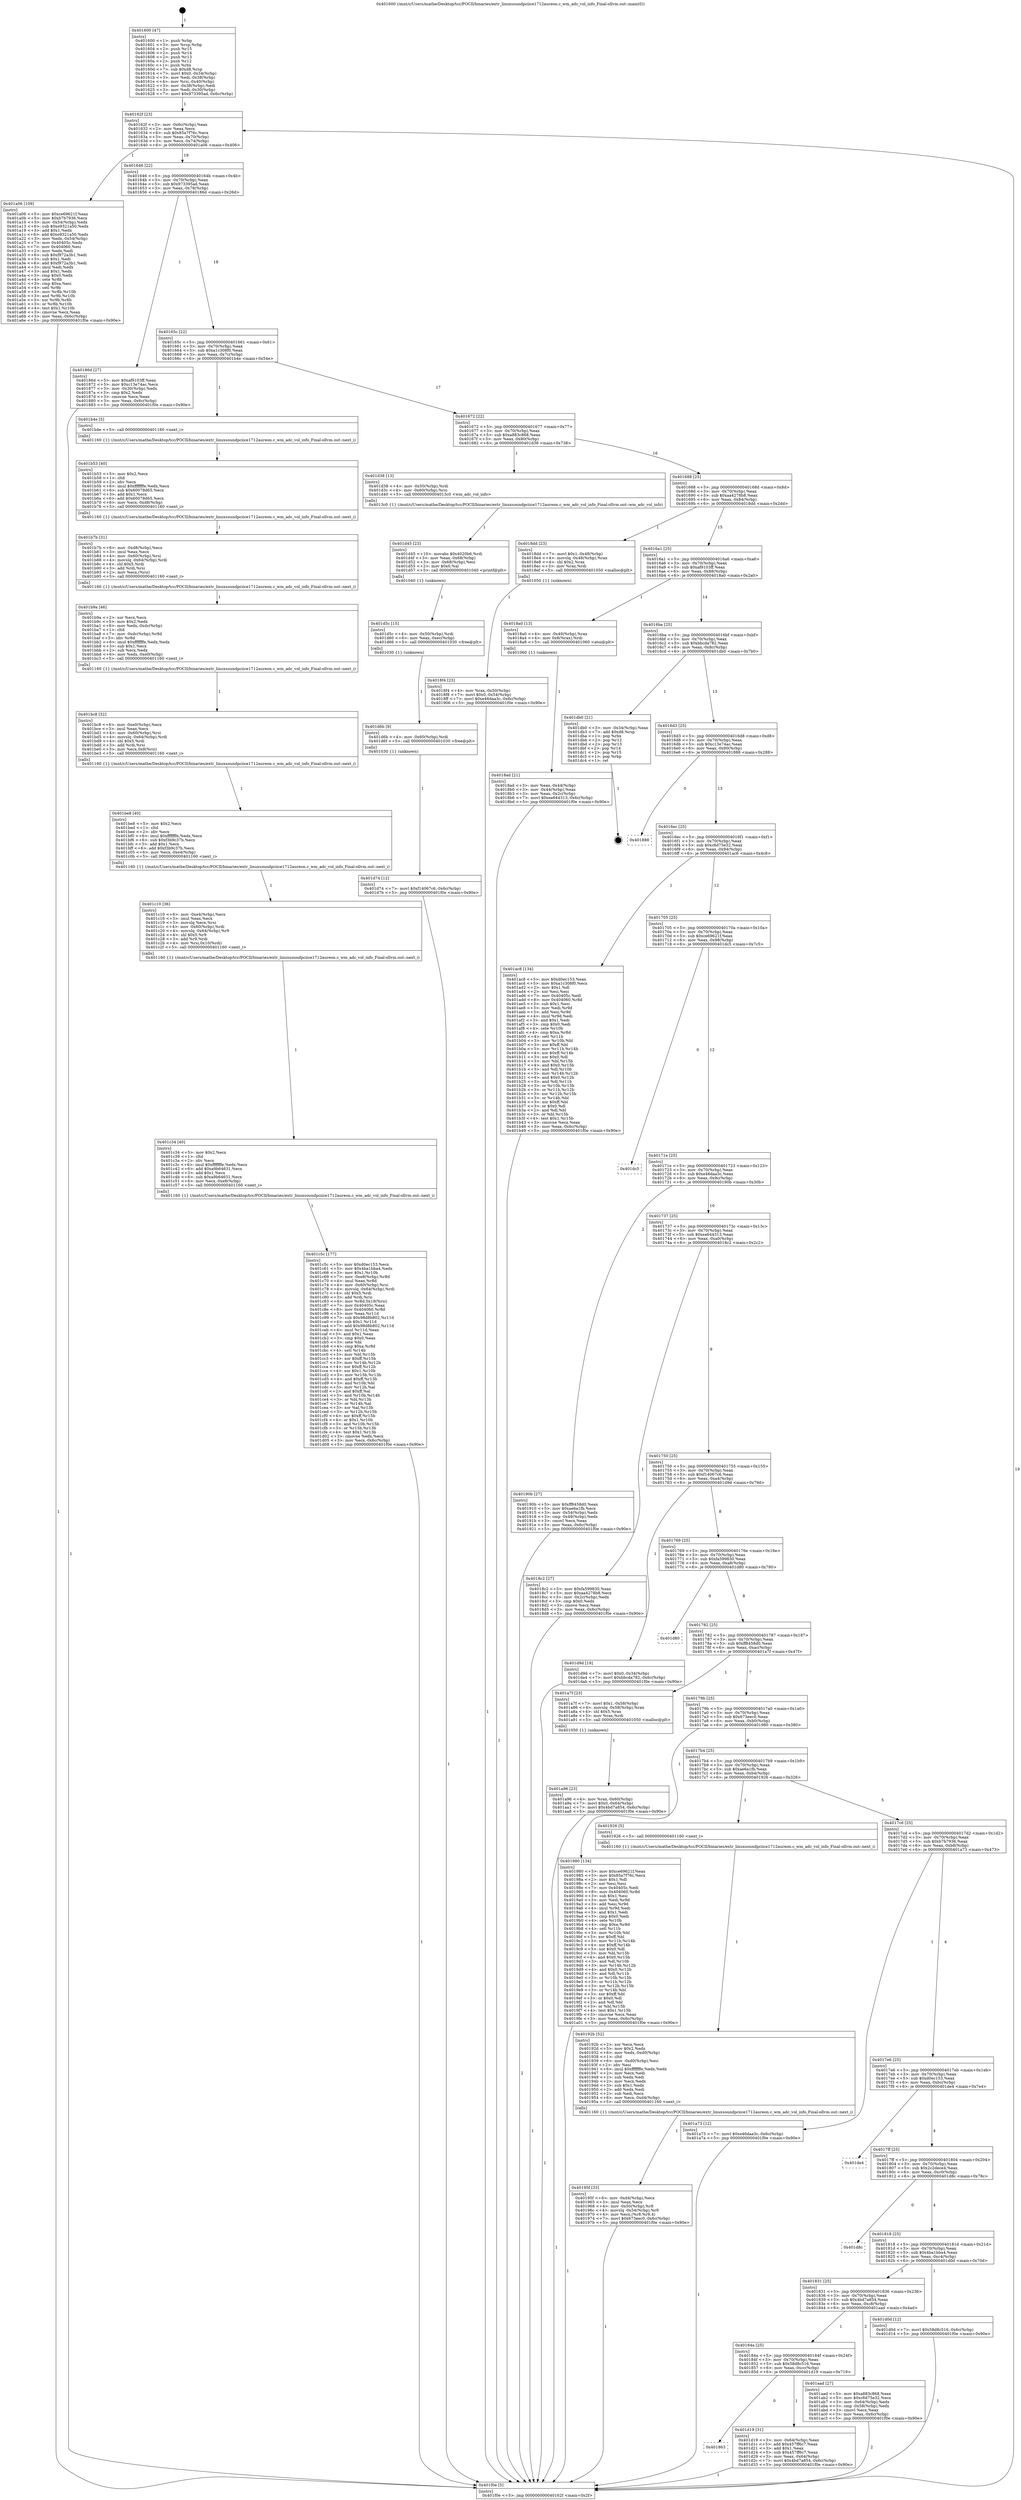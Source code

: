 digraph "0x401600" {
  label = "0x401600 (/mnt/c/Users/mathe/Desktop/tcc/POCII/binaries/extr_linuxsoundpciice1712aureon.c_wm_adc_vol_info_Final-ollvm.out::main(0))"
  labelloc = "t"
  node[shape=record]

  Entry [label="",width=0.3,height=0.3,shape=circle,fillcolor=black,style=filled]
  "0x40162f" [label="{
     0x40162f [23]\l
     | [instrs]\l
     &nbsp;&nbsp;0x40162f \<+3\>: mov -0x6c(%rbp),%eax\l
     &nbsp;&nbsp;0x401632 \<+2\>: mov %eax,%ecx\l
     &nbsp;&nbsp;0x401634 \<+6\>: sub $0x85a7f76c,%ecx\l
     &nbsp;&nbsp;0x40163a \<+3\>: mov %eax,-0x70(%rbp)\l
     &nbsp;&nbsp;0x40163d \<+3\>: mov %ecx,-0x74(%rbp)\l
     &nbsp;&nbsp;0x401640 \<+6\>: je 0000000000401a06 \<main+0x406\>\l
  }"]
  "0x401a06" [label="{
     0x401a06 [109]\l
     | [instrs]\l
     &nbsp;&nbsp;0x401a06 \<+5\>: mov $0xce69621f,%eax\l
     &nbsp;&nbsp;0x401a0b \<+5\>: mov $0xb7b7936,%ecx\l
     &nbsp;&nbsp;0x401a10 \<+3\>: mov -0x54(%rbp),%edx\l
     &nbsp;&nbsp;0x401a13 \<+6\>: sub $0xe9321a50,%edx\l
     &nbsp;&nbsp;0x401a19 \<+3\>: add $0x1,%edx\l
     &nbsp;&nbsp;0x401a1c \<+6\>: add $0xe9321a50,%edx\l
     &nbsp;&nbsp;0x401a22 \<+3\>: mov %edx,-0x54(%rbp)\l
     &nbsp;&nbsp;0x401a25 \<+7\>: mov 0x40405c,%edx\l
     &nbsp;&nbsp;0x401a2c \<+7\>: mov 0x404060,%esi\l
     &nbsp;&nbsp;0x401a33 \<+2\>: mov %edx,%edi\l
     &nbsp;&nbsp;0x401a35 \<+6\>: sub $0xf972a3b1,%edi\l
     &nbsp;&nbsp;0x401a3b \<+3\>: sub $0x1,%edi\l
     &nbsp;&nbsp;0x401a3e \<+6\>: add $0xf972a3b1,%edi\l
     &nbsp;&nbsp;0x401a44 \<+3\>: imul %edi,%edx\l
     &nbsp;&nbsp;0x401a47 \<+3\>: and $0x1,%edx\l
     &nbsp;&nbsp;0x401a4a \<+3\>: cmp $0x0,%edx\l
     &nbsp;&nbsp;0x401a4d \<+4\>: sete %r8b\l
     &nbsp;&nbsp;0x401a51 \<+3\>: cmp $0xa,%esi\l
     &nbsp;&nbsp;0x401a54 \<+4\>: setl %r9b\l
     &nbsp;&nbsp;0x401a58 \<+3\>: mov %r8b,%r10b\l
     &nbsp;&nbsp;0x401a5b \<+3\>: and %r9b,%r10b\l
     &nbsp;&nbsp;0x401a5e \<+3\>: xor %r9b,%r8b\l
     &nbsp;&nbsp;0x401a61 \<+3\>: or %r8b,%r10b\l
     &nbsp;&nbsp;0x401a64 \<+4\>: test $0x1,%r10b\l
     &nbsp;&nbsp;0x401a68 \<+3\>: cmovne %ecx,%eax\l
     &nbsp;&nbsp;0x401a6b \<+3\>: mov %eax,-0x6c(%rbp)\l
     &nbsp;&nbsp;0x401a6e \<+5\>: jmp 0000000000401f0e \<main+0x90e\>\l
  }"]
  "0x401646" [label="{
     0x401646 [22]\l
     | [instrs]\l
     &nbsp;&nbsp;0x401646 \<+5\>: jmp 000000000040164b \<main+0x4b\>\l
     &nbsp;&nbsp;0x40164b \<+3\>: mov -0x70(%rbp),%eax\l
     &nbsp;&nbsp;0x40164e \<+5\>: sub $0x973395ad,%eax\l
     &nbsp;&nbsp;0x401653 \<+3\>: mov %eax,-0x78(%rbp)\l
     &nbsp;&nbsp;0x401656 \<+6\>: je 000000000040186d \<main+0x26d\>\l
  }"]
  Exit [label="",width=0.3,height=0.3,shape=circle,fillcolor=black,style=filled,peripheries=2]
  "0x40186d" [label="{
     0x40186d [27]\l
     | [instrs]\l
     &nbsp;&nbsp;0x40186d \<+5\>: mov $0xaf9103ff,%eax\l
     &nbsp;&nbsp;0x401872 \<+5\>: mov $0xc13e74ac,%ecx\l
     &nbsp;&nbsp;0x401877 \<+3\>: mov -0x30(%rbp),%edx\l
     &nbsp;&nbsp;0x40187a \<+3\>: cmp $0x2,%edx\l
     &nbsp;&nbsp;0x40187d \<+3\>: cmovne %ecx,%eax\l
     &nbsp;&nbsp;0x401880 \<+3\>: mov %eax,-0x6c(%rbp)\l
     &nbsp;&nbsp;0x401883 \<+5\>: jmp 0000000000401f0e \<main+0x90e\>\l
  }"]
  "0x40165c" [label="{
     0x40165c [22]\l
     | [instrs]\l
     &nbsp;&nbsp;0x40165c \<+5\>: jmp 0000000000401661 \<main+0x61\>\l
     &nbsp;&nbsp;0x401661 \<+3\>: mov -0x70(%rbp),%eax\l
     &nbsp;&nbsp;0x401664 \<+5\>: sub $0xa1c308f0,%eax\l
     &nbsp;&nbsp;0x401669 \<+3\>: mov %eax,-0x7c(%rbp)\l
     &nbsp;&nbsp;0x40166c \<+6\>: je 0000000000401b4e \<main+0x54e\>\l
  }"]
  "0x401f0e" [label="{
     0x401f0e [5]\l
     | [instrs]\l
     &nbsp;&nbsp;0x401f0e \<+5\>: jmp 000000000040162f \<main+0x2f\>\l
  }"]
  "0x401600" [label="{
     0x401600 [47]\l
     | [instrs]\l
     &nbsp;&nbsp;0x401600 \<+1\>: push %rbp\l
     &nbsp;&nbsp;0x401601 \<+3\>: mov %rsp,%rbp\l
     &nbsp;&nbsp;0x401604 \<+2\>: push %r15\l
     &nbsp;&nbsp;0x401606 \<+2\>: push %r14\l
     &nbsp;&nbsp;0x401608 \<+2\>: push %r13\l
     &nbsp;&nbsp;0x40160a \<+2\>: push %r12\l
     &nbsp;&nbsp;0x40160c \<+1\>: push %rbx\l
     &nbsp;&nbsp;0x40160d \<+7\>: sub $0xd8,%rsp\l
     &nbsp;&nbsp;0x401614 \<+7\>: movl $0x0,-0x34(%rbp)\l
     &nbsp;&nbsp;0x40161b \<+3\>: mov %edi,-0x38(%rbp)\l
     &nbsp;&nbsp;0x40161e \<+4\>: mov %rsi,-0x40(%rbp)\l
     &nbsp;&nbsp;0x401622 \<+3\>: mov -0x38(%rbp),%edi\l
     &nbsp;&nbsp;0x401625 \<+3\>: mov %edi,-0x30(%rbp)\l
     &nbsp;&nbsp;0x401628 \<+7\>: movl $0x973395ad,-0x6c(%rbp)\l
  }"]
  "0x401d74" [label="{
     0x401d74 [12]\l
     | [instrs]\l
     &nbsp;&nbsp;0x401d74 \<+7\>: movl $0xf14067c6,-0x6c(%rbp)\l
     &nbsp;&nbsp;0x401d7b \<+5\>: jmp 0000000000401f0e \<main+0x90e\>\l
  }"]
  "0x401b4e" [label="{
     0x401b4e [5]\l
     | [instrs]\l
     &nbsp;&nbsp;0x401b4e \<+5\>: call 0000000000401160 \<next_i\>\l
     | [calls]\l
     &nbsp;&nbsp;0x401160 \{1\} (/mnt/c/Users/mathe/Desktop/tcc/POCII/binaries/extr_linuxsoundpciice1712aureon.c_wm_adc_vol_info_Final-ollvm.out::next_i)\l
  }"]
  "0x401672" [label="{
     0x401672 [22]\l
     | [instrs]\l
     &nbsp;&nbsp;0x401672 \<+5\>: jmp 0000000000401677 \<main+0x77\>\l
     &nbsp;&nbsp;0x401677 \<+3\>: mov -0x70(%rbp),%eax\l
     &nbsp;&nbsp;0x40167a \<+5\>: sub $0xa883c868,%eax\l
     &nbsp;&nbsp;0x40167f \<+3\>: mov %eax,-0x80(%rbp)\l
     &nbsp;&nbsp;0x401682 \<+6\>: je 0000000000401d38 \<main+0x738\>\l
  }"]
  "0x401d6b" [label="{
     0x401d6b [9]\l
     | [instrs]\l
     &nbsp;&nbsp;0x401d6b \<+4\>: mov -0x60(%rbp),%rdi\l
     &nbsp;&nbsp;0x401d6f \<+5\>: call 0000000000401030 \<free@plt\>\l
     | [calls]\l
     &nbsp;&nbsp;0x401030 \{1\} (unknown)\l
  }"]
  "0x401d38" [label="{
     0x401d38 [13]\l
     | [instrs]\l
     &nbsp;&nbsp;0x401d38 \<+4\>: mov -0x50(%rbp),%rdi\l
     &nbsp;&nbsp;0x401d3c \<+4\>: mov -0x60(%rbp),%rsi\l
     &nbsp;&nbsp;0x401d40 \<+5\>: call 00000000004013c0 \<wm_adc_vol_info\>\l
     | [calls]\l
     &nbsp;&nbsp;0x4013c0 \{1\} (/mnt/c/Users/mathe/Desktop/tcc/POCII/binaries/extr_linuxsoundpciice1712aureon.c_wm_adc_vol_info_Final-ollvm.out::wm_adc_vol_info)\l
  }"]
  "0x401688" [label="{
     0x401688 [25]\l
     | [instrs]\l
     &nbsp;&nbsp;0x401688 \<+5\>: jmp 000000000040168d \<main+0x8d\>\l
     &nbsp;&nbsp;0x40168d \<+3\>: mov -0x70(%rbp),%eax\l
     &nbsp;&nbsp;0x401690 \<+5\>: sub $0xaa4278b8,%eax\l
     &nbsp;&nbsp;0x401695 \<+6\>: mov %eax,-0x84(%rbp)\l
     &nbsp;&nbsp;0x40169b \<+6\>: je 00000000004018dd \<main+0x2dd\>\l
  }"]
  "0x401d5c" [label="{
     0x401d5c [15]\l
     | [instrs]\l
     &nbsp;&nbsp;0x401d5c \<+4\>: mov -0x50(%rbp),%rdi\l
     &nbsp;&nbsp;0x401d60 \<+6\>: mov %eax,-0xec(%rbp)\l
     &nbsp;&nbsp;0x401d66 \<+5\>: call 0000000000401030 \<free@plt\>\l
     | [calls]\l
     &nbsp;&nbsp;0x401030 \{1\} (unknown)\l
  }"]
  "0x4018dd" [label="{
     0x4018dd [23]\l
     | [instrs]\l
     &nbsp;&nbsp;0x4018dd \<+7\>: movl $0x1,-0x48(%rbp)\l
     &nbsp;&nbsp;0x4018e4 \<+4\>: movslq -0x48(%rbp),%rax\l
     &nbsp;&nbsp;0x4018e8 \<+4\>: shl $0x2,%rax\l
     &nbsp;&nbsp;0x4018ec \<+3\>: mov %rax,%rdi\l
     &nbsp;&nbsp;0x4018ef \<+5\>: call 0000000000401050 \<malloc@plt\>\l
     | [calls]\l
     &nbsp;&nbsp;0x401050 \{1\} (unknown)\l
  }"]
  "0x4016a1" [label="{
     0x4016a1 [25]\l
     | [instrs]\l
     &nbsp;&nbsp;0x4016a1 \<+5\>: jmp 00000000004016a6 \<main+0xa6\>\l
     &nbsp;&nbsp;0x4016a6 \<+3\>: mov -0x70(%rbp),%eax\l
     &nbsp;&nbsp;0x4016a9 \<+5\>: sub $0xaf9103ff,%eax\l
     &nbsp;&nbsp;0x4016ae \<+6\>: mov %eax,-0x88(%rbp)\l
     &nbsp;&nbsp;0x4016b4 \<+6\>: je 00000000004018a0 \<main+0x2a0\>\l
  }"]
  "0x401d45" [label="{
     0x401d45 [23]\l
     | [instrs]\l
     &nbsp;&nbsp;0x401d45 \<+10\>: movabs $0x4020b6,%rdi\l
     &nbsp;&nbsp;0x401d4f \<+3\>: mov %eax,-0x68(%rbp)\l
     &nbsp;&nbsp;0x401d52 \<+3\>: mov -0x68(%rbp),%esi\l
     &nbsp;&nbsp;0x401d55 \<+2\>: mov $0x0,%al\l
     &nbsp;&nbsp;0x401d57 \<+5\>: call 0000000000401040 \<printf@plt\>\l
     | [calls]\l
     &nbsp;&nbsp;0x401040 \{1\} (unknown)\l
  }"]
  "0x4018a0" [label="{
     0x4018a0 [13]\l
     | [instrs]\l
     &nbsp;&nbsp;0x4018a0 \<+4\>: mov -0x40(%rbp),%rax\l
     &nbsp;&nbsp;0x4018a4 \<+4\>: mov 0x8(%rax),%rdi\l
     &nbsp;&nbsp;0x4018a8 \<+5\>: call 0000000000401060 \<atoi@plt\>\l
     | [calls]\l
     &nbsp;&nbsp;0x401060 \{1\} (unknown)\l
  }"]
  "0x4016ba" [label="{
     0x4016ba [25]\l
     | [instrs]\l
     &nbsp;&nbsp;0x4016ba \<+5\>: jmp 00000000004016bf \<main+0xbf\>\l
     &nbsp;&nbsp;0x4016bf \<+3\>: mov -0x70(%rbp),%eax\l
     &nbsp;&nbsp;0x4016c2 \<+5\>: sub $0xbbcda782,%eax\l
     &nbsp;&nbsp;0x4016c7 \<+6\>: mov %eax,-0x8c(%rbp)\l
     &nbsp;&nbsp;0x4016cd \<+6\>: je 0000000000401db0 \<main+0x7b0\>\l
  }"]
  "0x4018ad" [label="{
     0x4018ad [21]\l
     | [instrs]\l
     &nbsp;&nbsp;0x4018ad \<+3\>: mov %eax,-0x44(%rbp)\l
     &nbsp;&nbsp;0x4018b0 \<+3\>: mov -0x44(%rbp),%eax\l
     &nbsp;&nbsp;0x4018b3 \<+3\>: mov %eax,-0x2c(%rbp)\l
     &nbsp;&nbsp;0x4018b6 \<+7\>: movl $0xea644313,-0x6c(%rbp)\l
     &nbsp;&nbsp;0x4018bd \<+5\>: jmp 0000000000401f0e \<main+0x90e\>\l
  }"]
  "0x401863" [label="{
     0x401863\l
  }", style=dashed]
  "0x401db0" [label="{
     0x401db0 [21]\l
     | [instrs]\l
     &nbsp;&nbsp;0x401db0 \<+3\>: mov -0x34(%rbp),%eax\l
     &nbsp;&nbsp;0x401db3 \<+7\>: add $0xd8,%rsp\l
     &nbsp;&nbsp;0x401dba \<+1\>: pop %rbx\l
     &nbsp;&nbsp;0x401dbb \<+2\>: pop %r12\l
     &nbsp;&nbsp;0x401dbd \<+2\>: pop %r13\l
     &nbsp;&nbsp;0x401dbf \<+2\>: pop %r14\l
     &nbsp;&nbsp;0x401dc1 \<+2\>: pop %r15\l
     &nbsp;&nbsp;0x401dc3 \<+1\>: pop %rbp\l
     &nbsp;&nbsp;0x401dc4 \<+1\>: ret\l
  }"]
  "0x4016d3" [label="{
     0x4016d3 [25]\l
     | [instrs]\l
     &nbsp;&nbsp;0x4016d3 \<+5\>: jmp 00000000004016d8 \<main+0xd8\>\l
     &nbsp;&nbsp;0x4016d8 \<+3\>: mov -0x70(%rbp),%eax\l
     &nbsp;&nbsp;0x4016db \<+5\>: sub $0xc13e74ac,%eax\l
     &nbsp;&nbsp;0x4016e0 \<+6\>: mov %eax,-0x90(%rbp)\l
     &nbsp;&nbsp;0x4016e6 \<+6\>: je 0000000000401888 \<main+0x288\>\l
  }"]
  "0x401d19" [label="{
     0x401d19 [31]\l
     | [instrs]\l
     &nbsp;&nbsp;0x401d19 \<+3\>: mov -0x64(%rbp),%eax\l
     &nbsp;&nbsp;0x401d1c \<+5\>: add $0x457ff6c7,%eax\l
     &nbsp;&nbsp;0x401d21 \<+3\>: add $0x1,%eax\l
     &nbsp;&nbsp;0x401d24 \<+5\>: sub $0x457ff6c7,%eax\l
     &nbsp;&nbsp;0x401d29 \<+3\>: mov %eax,-0x64(%rbp)\l
     &nbsp;&nbsp;0x401d2c \<+7\>: movl $0x4bd7a854,-0x6c(%rbp)\l
     &nbsp;&nbsp;0x401d33 \<+5\>: jmp 0000000000401f0e \<main+0x90e\>\l
  }"]
  "0x401888" [label="{
     0x401888\l
  }", style=dashed]
  "0x4016ec" [label="{
     0x4016ec [25]\l
     | [instrs]\l
     &nbsp;&nbsp;0x4016ec \<+5\>: jmp 00000000004016f1 \<main+0xf1\>\l
     &nbsp;&nbsp;0x4016f1 \<+3\>: mov -0x70(%rbp),%eax\l
     &nbsp;&nbsp;0x4016f4 \<+5\>: sub $0xc6d75e32,%eax\l
     &nbsp;&nbsp;0x4016f9 \<+6\>: mov %eax,-0x94(%rbp)\l
     &nbsp;&nbsp;0x4016ff \<+6\>: je 0000000000401ac8 \<main+0x4c8\>\l
  }"]
  "0x401c5c" [label="{
     0x401c5c [177]\l
     | [instrs]\l
     &nbsp;&nbsp;0x401c5c \<+5\>: mov $0xd0ec153,%ecx\l
     &nbsp;&nbsp;0x401c61 \<+5\>: mov $0x4ba1bba4,%edx\l
     &nbsp;&nbsp;0x401c66 \<+3\>: mov $0x1,%r10b\l
     &nbsp;&nbsp;0x401c69 \<+7\>: mov -0xe8(%rbp),%r8d\l
     &nbsp;&nbsp;0x401c70 \<+4\>: imul %eax,%r8d\l
     &nbsp;&nbsp;0x401c74 \<+4\>: mov -0x60(%rbp),%rsi\l
     &nbsp;&nbsp;0x401c78 \<+4\>: movslq -0x64(%rbp),%rdi\l
     &nbsp;&nbsp;0x401c7c \<+4\>: shl $0x5,%rdi\l
     &nbsp;&nbsp;0x401c80 \<+3\>: add %rdi,%rsi\l
     &nbsp;&nbsp;0x401c83 \<+4\>: mov %r8d,0x18(%rsi)\l
     &nbsp;&nbsp;0x401c87 \<+7\>: mov 0x40405c,%eax\l
     &nbsp;&nbsp;0x401c8e \<+8\>: mov 0x404060,%r8d\l
     &nbsp;&nbsp;0x401c96 \<+3\>: mov %eax,%r11d\l
     &nbsp;&nbsp;0x401c99 \<+7\>: sub $0x98d8b802,%r11d\l
     &nbsp;&nbsp;0x401ca0 \<+4\>: sub $0x1,%r11d\l
     &nbsp;&nbsp;0x401ca4 \<+7\>: add $0x98d8b802,%r11d\l
     &nbsp;&nbsp;0x401cab \<+4\>: imul %r11d,%eax\l
     &nbsp;&nbsp;0x401caf \<+3\>: and $0x1,%eax\l
     &nbsp;&nbsp;0x401cb2 \<+3\>: cmp $0x0,%eax\l
     &nbsp;&nbsp;0x401cb5 \<+3\>: sete %bl\l
     &nbsp;&nbsp;0x401cb8 \<+4\>: cmp $0xa,%r8d\l
     &nbsp;&nbsp;0x401cbc \<+4\>: setl %r14b\l
     &nbsp;&nbsp;0x401cc0 \<+3\>: mov %bl,%r15b\l
     &nbsp;&nbsp;0x401cc3 \<+4\>: xor $0xff,%r15b\l
     &nbsp;&nbsp;0x401cc7 \<+3\>: mov %r14b,%r12b\l
     &nbsp;&nbsp;0x401cca \<+4\>: xor $0xff,%r12b\l
     &nbsp;&nbsp;0x401cce \<+4\>: xor $0x1,%r10b\l
     &nbsp;&nbsp;0x401cd2 \<+3\>: mov %r15b,%r13b\l
     &nbsp;&nbsp;0x401cd5 \<+4\>: and $0xff,%r13b\l
     &nbsp;&nbsp;0x401cd9 \<+3\>: and %r10b,%bl\l
     &nbsp;&nbsp;0x401cdc \<+3\>: mov %r12b,%al\l
     &nbsp;&nbsp;0x401cdf \<+2\>: and $0xff,%al\l
     &nbsp;&nbsp;0x401ce1 \<+3\>: and %r10b,%r14b\l
     &nbsp;&nbsp;0x401ce4 \<+3\>: or %bl,%r13b\l
     &nbsp;&nbsp;0x401ce7 \<+3\>: or %r14b,%al\l
     &nbsp;&nbsp;0x401cea \<+3\>: xor %al,%r13b\l
     &nbsp;&nbsp;0x401ced \<+3\>: or %r12b,%r15b\l
     &nbsp;&nbsp;0x401cf0 \<+4\>: xor $0xff,%r15b\l
     &nbsp;&nbsp;0x401cf4 \<+4\>: or $0x1,%r10b\l
     &nbsp;&nbsp;0x401cf8 \<+3\>: and %r10b,%r15b\l
     &nbsp;&nbsp;0x401cfb \<+3\>: or %r15b,%r13b\l
     &nbsp;&nbsp;0x401cfe \<+4\>: test $0x1,%r13b\l
     &nbsp;&nbsp;0x401d02 \<+3\>: cmovne %edx,%ecx\l
     &nbsp;&nbsp;0x401d05 \<+3\>: mov %ecx,-0x6c(%rbp)\l
     &nbsp;&nbsp;0x401d08 \<+5\>: jmp 0000000000401f0e \<main+0x90e\>\l
  }"]
  "0x401ac8" [label="{
     0x401ac8 [134]\l
     | [instrs]\l
     &nbsp;&nbsp;0x401ac8 \<+5\>: mov $0xd0ec153,%eax\l
     &nbsp;&nbsp;0x401acd \<+5\>: mov $0xa1c308f0,%ecx\l
     &nbsp;&nbsp;0x401ad2 \<+2\>: mov $0x1,%dl\l
     &nbsp;&nbsp;0x401ad4 \<+2\>: xor %esi,%esi\l
     &nbsp;&nbsp;0x401ad6 \<+7\>: mov 0x40405c,%edi\l
     &nbsp;&nbsp;0x401add \<+8\>: mov 0x404060,%r8d\l
     &nbsp;&nbsp;0x401ae5 \<+3\>: sub $0x1,%esi\l
     &nbsp;&nbsp;0x401ae8 \<+3\>: mov %edi,%r9d\l
     &nbsp;&nbsp;0x401aeb \<+3\>: add %esi,%r9d\l
     &nbsp;&nbsp;0x401aee \<+4\>: imul %r9d,%edi\l
     &nbsp;&nbsp;0x401af2 \<+3\>: and $0x1,%edi\l
     &nbsp;&nbsp;0x401af5 \<+3\>: cmp $0x0,%edi\l
     &nbsp;&nbsp;0x401af8 \<+4\>: sete %r10b\l
     &nbsp;&nbsp;0x401afc \<+4\>: cmp $0xa,%r8d\l
     &nbsp;&nbsp;0x401b00 \<+4\>: setl %r11b\l
     &nbsp;&nbsp;0x401b04 \<+3\>: mov %r10b,%bl\l
     &nbsp;&nbsp;0x401b07 \<+3\>: xor $0xff,%bl\l
     &nbsp;&nbsp;0x401b0a \<+3\>: mov %r11b,%r14b\l
     &nbsp;&nbsp;0x401b0d \<+4\>: xor $0xff,%r14b\l
     &nbsp;&nbsp;0x401b11 \<+3\>: xor $0x0,%dl\l
     &nbsp;&nbsp;0x401b14 \<+3\>: mov %bl,%r15b\l
     &nbsp;&nbsp;0x401b17 \<+4\>: and $0x0,%r15b\l
     &nbsp;&nbsp;0x401b1b \<+3\>: and %dl,%r10b\l
     &nbsp;&nbsp;0x401b1e \<+3\>: mov %r14b,%r12b\l
     &nbsp;&nbsp;0x401b21 \<+4\>: and $0x0,%r12b\l
     &nbsp;&nbsp;0x401b25 \<+3\>: and %dl,%r11b\l
     &nbsp;&nbsp;0x401b28 \<+3\>: or %r10b,%r15b\l
     &nbsp;&nbsp;0x401b2b \<+3\>: or %r11b,%r12b\l
     &nbsp;&nbsp;0x401b2e \<+3\>: xor %r12b,%r15b\l
     &nbsp;&nbsp;0x401b31 \<+3\>: or %r14b,%bl\l
     &nbsp;&nbsp;0x401b34 \<+3\>: xor $0xff,%bl\l
     &nbsp;&nbsp;0x401b37 \<+3\>: or $0x0,%dl\l
     &nbsp;&nbsp;0x401b3a \<+2\>: and %dl,%bl\l
     &nbsp;&nbsp;0x401b3c \<+3\>: or %bl,%r15b\l
     &nbsp;&nbsp;0x401b3f \<+4\>: test $0x1,%r15b\l
     &nbsp;&nbsp;0x401b43 \<+3\>: cmovne %ecx,%eax\l
     &nbsp;&nbsp;0x401b46 \<+3\>: mov %eax,-0x6c(%rbp)\l
     &nbsp;&nbsp;0x401b49 \<+5\>: jmp 0000000000401f0e \<main+0x90e\>\l
  }"]
  "0x401705" [label="{
     0x401705 [25]\l
     | [instrs]\l
     &nbsp;&nbsp;0x401705 \<+5\>: jmp 000000000040170a \<main+0x10a\>\l
     &nbsp;&nbsp;0x40170a \<+3\>: mov -0x70(%rbp),%eax\l
     &nbsp;&nbsp;0x40170d \<+5\>: sub $0xce69621f,%eax\l
     &nbsp;&nbsp;0x401712 \<+6\>: mov %eax,-0x98(%rbp)\l
     &nbsp;&nbsp;0x401718 \<+6\>: je 0000000000401dc5 \<main+0x7c5\>\l
  }"]
  "0x401c34" [label="{
     0x401c34 [40]\l
     | [instrs]\l
     &nbsp;&nbsp;0x401c34 \<+5\>: mov $0x2,%ecx\l
     &nbsp;&nbsp;0x401c39 \<+1\>: cltd\l
     &nbsp;&nbsp;0x401c3a \<+2\>: idiv %ecx\l
     &nbsp;&nbsp;0x401c3c \<+6\>: imul $0xfffffffe,%edx,%ecx\l
     &nbsp;&nbsp;0x401c42 \<+6\>: add $0xa9b64631,%ecx\l
     &nbsp;&nbsp;0x401c48 \<+3\>: add $0x1,%ecx\l
     &nbsp;&nbsp;0x401c4b \<+6\>: sub $0xa9b64631,%ecx\l
     &nbsp;&nbsp;0x401c51 \<+6\>: mov %ecx,-0xe8(%rbp)\l
     &nbsp;&nbsp;0x401c57 \<+5\>: call 0000000000401160 \<next_i\>\l
     | [calls]\l
     &nbsp;&nbsp;0x401160 \{1\} (/mnt/c/Users/mathe/Desktop/tcc/POCII/binaries/extr_linuxsoundpciice1712aureon.c_wm_adc_vol_info_Final-ollvm.out::next_i)\l
  }"]
  "0x401dc5" [label="{
     0x401dc5\l
  }", style=dashed]
  "0x40171e" [label="{
     0x40171e [25]\l
     | [instrs]\l
     &nbsp;&nbsp;0x40171e \<+5\>: jmp 0000000000401723 \<main+0x123\>\l
     &nbsp;&nbsp;0x401723 \<+3\>: mov -0x70(%rbp),%eax\l
     &nbsp;&nbsp;0x401726 \<+5\>: sub $0xe46daa3c,%eax\l
     &nbsp;&nbsp;0x40172b \<+6\>: mov %eax,-0x9c(%rbp)\l
     &nbsp;&nbsp;0x401731 \<+6\>: je 000000000040190b \<main+0x30b\>\l
  }"]
  "0x401c10" [label="{
     0x401c10 [36]\l
     | [instrs]\l
     &nbsp;&nbsp;0x401c10 \<+6\>: mov -0xe4(%rbp),%ecx\l
     &nbsp;&nbsp;0x401c16 \<+3\>: imul %eax,%ecx\l
     &nbsp;&nbsp;0x401c19 \<+3\>: movslq %ecx,%rsi\l
     &nbsp;&nbsp;0x401c1c \<+4\>: mov -0x60(%rbp),%rdi\l
     &nbsp;&nbsp;0x401c20 \<+4\>: movslq -0x64(%rbp),%r9\l
     &nbsp;&nbsp;0x401c24 \<+4\>: shl $0x5,%r9\l
     &nbsp;&nbsp;0x401c28 \<+3\>: add %r9,%rdi\l
     &nbsp;&nbsp;0x401c2b \<+4\>: mov %rsi,0x10(%rdi)\l
     &nbsp;&nbsp;0x401c2f \<+5\>: call 0000000000401160 \<next_i\>\l
     | [calls]\l
     &nbsp;&nbsp;0x401160 \{1\} (/mnt/c/Users/mathe/Desktop/tcc/POCII/binaries/extr_linuxsoundpciice1712aureon.c_wm_adc_vol_info_Final-ollvm.out::next_i)\l
  }"]
  "0x40190b" [label="{
     0x40190b [27]\l
     | [instrs]\l
     &nbsp;&nbsp;0x40190b \<+5\>: mov $0xff8458d0,%eax\l
     &nbsp;&nbsp;0x401910 \<+5\>: mov $0xae6a1fb,%ecx\l
     &nbsp;&nbsp;0x401915 \<+3\>: mov -0x54(%rbp),%edx\l
     &nbsp;&nbsp;0x401918 \<+3\>: cmp -0x48(%rbp),%edx\l
     &nbsp;&nbsp;0x40191b \<+3\>: cmovl %ecx,%eax\l
     &nbsp;&nbsp;0x40191e \<+3\>: mov %eax,-0x6c(%rbp)\l
     &nbsp;&nbsp;0x401921 \<+5\>: jmp 0000000000401f0e \<main+0x90e\>\l
  }"]
  "0x401737" [label="{
     0x401737 [25]\l
     | [instrs]\l
     &nbsp;&nbsp;0x401737 \<+5\>: jmp 000000000040173c \<main+0x13c\>\l
     &nbsp;&nbsp;0x40173c \<+3\>: mov -0x70(%rbp),%eax\l
     &nbsp;&nbsp;0x40173f \<+5\>: sub $0xea644313,%eax\l
     &nbsp;&nbsp;0x401744 \<+6\>: mov %eax,-0xa0(%rbp)\l
     &nbsp;&nbsp;0x40174a \<+6\>: je 00000000004018c2 \<main+0x2c2\>\l
  }"]
  "0x401be8" [label="{
     0x401be8 [40]\l
     | [instrs]\l
     &nbsp;&nbsp;0x401be8 \<+5\>: mov $0x2,%ecx\l
     &nbsp;&nbsp;0x401bed \<+1\>: cltd\l
     &nbsp;&nbsp;0x401bee \<+2\>: idiv %ecx\l
     &nbsp;&nbsp;0x401bf0 \<+6\>: imul $0xfffffffe,%edx,%ecx\l
     &nbsp;&nbsp;0x401bf6 \<+6\>: sub $0xf3b9c37b,%ecx\l
     &nbsp;&nbsp;0x401bfc \<+3\>: add $0x1,%ecx\l
     &nbsp;&nbsp;0x401bff \<+6\>: add $0xf3b9c37b,%ecx\l
     &nbsp;&nbsp;0x401c05 \<+6\>: mov %ecx,-0xe4(%rbp)\l
     &nbsp;&nbsp;0x401c0b \<+5\>: call 0000000000401160 \<next_i\>\l
     | [calls]\l
     &nbsp;&nbsp;0x401160 \{1\} (/mnt/c/Users/mathe/Desktop/tcc/POCII/binaries/extr_linuxsoundpciice1712aureon.c_wm_adc_vol_info_Final-ollvm.out::next_i)\l
  }"]
  "0x4018c2" [label="{
     0x4018c2 [27]\l
     | [instrs]\l
     &nbsp;&nbsp;0x4018c2 \<+5\>: mov $0xfa599830,%eax\l
     &nbsp;&nbsp;0x4018c7 \<+5\>: mov $0xaa4278b8,%ecx\l
     &nbsp;&nbsp;0x4018cc \<+3\>: mov -0x2c(%rbp),%edx\l
     &nbsp;&nbsp;0x4018cf \<+3\>: cmp $0x0,%edx\l
     &nbsp;&nbsp;0x4018d2 \<+3\>: cmove %ecx,%eax\l
     &nbsp;&nbsp;0x4018d5 \<+3\>: mov %eax,-0x6c(%rbp)\l
     &nbsp;&nbsp;0x4018d8 \<+5\>: jmp 0000000000401f0e \<main+0x90e\>\l
  }"]
  "0x401750" [label="{
     0x401750 [25]\l
     | [instrs]\l
     &nbsp;&nbsp;0x401750 \<+5\>: jmp 0000000000401755 \<main+0x155\>\l
     &nbsp;&nbsp;0x401755 \<+3\>: mov -0x70(%rbp),%eax\l
     &nbsp;&nbsp;0x401758 \<+5\>: sub $0xf14067c6,%eax\l
     &nbsp;&nbsp;0x40175d \<+6\>: mov %eax,-0xa4(%rbp)\l
     &nbsp;&nbsp;0x401763 \<+6\>: je 0000000000401d9d \<main+0x79d\>\l
  }"]
  "0x4018f4" [label="{
     0x4018f4 [23]\l
     | [instrs]\l
     &nbsp;&nbsp;0x4018f4 \<+4\>: mov %rax,-0x50(%rbp)\l
     &nbsp;&nbsp;0x4018f8 \<+7\>: movl $0x0,-0x54(%rbp)\l
     &nbsp;&nbsp;0x4018ff \<+7\>: movl $0xe46daa3c,-0x6c(%rbp)\l
     &nbsp;&nbsp;0x401906 \<+5\>: jmp 0000000000401f0e \<main+0x90e\>\l
  }"]
  "0x401bc8" [label="{
     0x401bc8 [32]\l
     | [instrs]\l
     &nbsp;&nbsp;0x401bc8 \<+6\>: mov -0xe0(%rbp),%ecx\l
     &nbsp;&nbsp;0x401bce \<+3\>: imul %eax,%ecx\l
     &nbsp;&nbsp;0x401bd1 \<+4\>: mov -0x60(%rbp),%rsi\l
     &nbsp;&nbsp;0x401bd5 \<+4\>: movslq -0x64(%rbp),%rdi\l
     &nbsp;&nbsp;0x401bd9 \<+4\>: shl $0x5,%rdi\l
     &nbsp;&nbsp;0x401bdd \<+3\>: add %rdi,%rsi\l
     &nbsp;&nbsp;0x401be0 \<+3\>: mov %ecx,0x8(%rsi)\l
     &nbsp;&nbsp;0x401be3 \<+5\>: call 0000000000401160 \<next_i\>\l
     | [calls]\l
     &nbsp;&nbsp;0x401160 \{1\} (/mnt/c/Users/mathe/Desktop/tcc/POCII/binaries/extr_linuxsoundpciice1712aureon.c_wm_adc_vol_info_Final-ollvm.out::next_i)\l
  }"]
  "0x401d9d" [label="{
     0x401d9d [19]\l
     | [instrs]\l
     &nbsp;&nbsp;0x401d9d \<+7\>: movl $0x0,-0x34(%rbp)\l
     &nbsp;&nbsp;0x401da4 \<+7\>: movl $0xbbcda782,-0x6c(%rbp)\l
     &nbsp;&nbsp;0x401dab \<+5\>: jmp 0000000000401f0e \<main+0x90e\>\l
  }"]
  "0x401769" [label="{
     0x401769 [25]\l
     | [instrs]\l
     &nbsp;&nbsp;0x401769 \<+5\>: jmp 000000000040176e \<main+0x16e\>\l
     &nbsp;&nbsp;0x40176e \<+3\>: mov -0x70(%rbp),%eax\l
     &nbsp;&nbsp;0x401771 \<+5\>: sub $0xfa599830,%eax\l
     &nbsp;&nbsp;0x401776 \<+6\>: mov %eax,-0xa8(%rbp)\l
     &nbsp;&nbsp;0x40177c \<+6\>: je 0000000000401d80 \<main+0x780\>\l
  }"]
  "0x401b9a" [label="{
     0x401b9a [46]\l
     | [instrs]\l
     &nbsp;&nbsp;0x401b9a \<+2\>: xor %ecx,%ecx\l
     &nbsp;&nbsp;0x401b9c \<+5\>: mov $0x2,%edx\l
     &nbsp;&nbsp;0x401ba1 \<+6\>: mov %edx,-0xdc(%rbp)\l
     &nbsp;&nbsp;0x401ba7 \<+1\>: cltd\l
     &nbsp;&nbsp;0x401ba8 \<+7\>: mov -0xdc(%rbp),%r8d\l
     &nbsp;&nbsp;0x401baf \<+3\>: idiv %r8d\l
     &nbsp;&nbsp;0x401bb2 \<+6\>: imul $0xfffffffe,%edx,%edx\l
     &nbsp;&nbsp;0x401bb8 \<+3\>: sub $0x1,%ecx\l
     &nbsp;&nbsp;0x401bbb \<+2\>: sub %ecx,%edx\l
     &nbsp;&nbsp;0x401bbd \<+6\>: mov %edx,-0xe0(%rbp)\l
     &nbsp;&nbsp;0x401bc3 \<+5\>: call 0000000000401160 \<next_i\>\l
     | [calls]\l
     &nbsp;&nbsp;0x401160 \{1\} (/mnt/c/Users/mathe/Desktop/tcc/POCII/binaries/extr_linuxsoundpciice1712aureon.c_wm_adc_vol_info_Final-ollvm.out::next_i)\l
  }"]
  "0x401d80" [label="{
     0x401d80\l
  }", style=dashed]
  "0x401782" [label="{
     0x401782 [25]\l
     | [instrs]\l
     &nbsp;&nbsp;0x401782 \<+5\>: jmp 0000000000401787 \<main+0x187\>\l
     &nbsp;&nbsp;0x401787 \<+3\>: mov -0x70(%rbp),%eax\l
     &nbsp;&nbsp;0x40178a \<+5\>: sub $0xff8458d0,%eax\l
     &nbsp;&nbsp;0x40178f \<+6\>: mov %eax,-0xac(%rbp)\l
     &nbsp;&nbsp;0x401795 \<+6\>: je 0000000000401a7f \<main+0x47f\>\l
  }"]
  "0x401b7b" [label="{
     0x401b7b [31]\l
     | [instrs]\l
     &nbsp;&nbsp;0x401b7b \<+6\>: mov -0xd8(%rbp),%ecx\l
     &nbsp;&nbsp;0x401b81 \<+3\>: imul %eax,%ecx\l
     &nbsp;&nbsp;0x401b84 \<+4\>: mov -0x60(%rbp),%rsi\l
     &nbsp;&nbsp;0x401b88 \<+4\>: movslq -0x64(%rbp),%rdi\l
     &nbsp;&nbsp;0x401b8c \<+4\>: shl $0x5,%rdi\l
     &nbsp;&nbsp;0x401b90 \<+3\>: add %rdi,%rsi\l
     &nbsp;&nbsp;0x401b93 \<+2\>: mov %ecx,(%rsi)\l
     &nbsp;&nbsp;0x401b95 \<+5\>: call 0000000000401160 \<next_i\>\l
     | [calls]\l
     &nbsp;&nbsp;0x401160 \{1\} (/mnt/c/Users/mathe/Desktop/tcc/POCII/binaries/extr_linuxsoundpciice1712aureon.c_wm_adc_vol_info_Final-ollvm.out::next_i)\l
  }"]
  "0x401a7f" [label="{
     0x401a7f [23]\l
     | [instrs]\l
     &nbsp;&nbsp;0x401a7f \<+7\>: movl $0x1,-0x58(%rbp)\l
     &nbsp;&nbsp;0x401a86 \<+4\>: movslq -0x58(%rbp),%rax\l
     &nbsp;&nbsp;0x401a8a \<+4\>: shl $0x5,%rax\l
     &nbsp;&nbsp;0x401a8e \<+3\>: mov %rax,%rdi\l
     &nbsp;&nbsp;0x401a91 \<+5\>: call 0000000000401050 \<malloc@plt\>\l
     | [calls]\l
     &nbsp;&nbsp;0x401050 \{1\} (unknown)\l
  }"]
  "0x40179b" [label="{
     0x40179b [25]\l
     | [instrs]\l
     &nbsp;&nbsp;0x40179b \<+5\>: jmp 00000000004017a0 \<main+0x1a0\>\l
     &nbsp;&nbsp;0x4017a0 \<+3\>: mov -0x70(%rbp),%eax\l
     &nbsp;&nbsp;0x4017a3 \<+5\>: sub $0x673eec0,%eax\l
     &nbsp;&nbsp;0x4017a8 \<+6\>: mov %eax,-0xb0(%rbp)\l
     &nbsp;&nbsp;0x4017ae \<+6\>: je 0000000000401980 \<main+0x380\>\l
  }"]
  "0x401b53" [label="{
     0x401b53 [40]\l
     | [instrs]\l
     &nbsp;&nbsp;0x401b53 \<+5\>: mov $0x2,%ecx\l
     &nbsp;&nbsp;0x401b58 \<+1\>: cltd\l
     &nbsp;&nbsp;0x401b59 \<+2\>: idiv %ecx\l
     &nbsp;&nbsp;0x401b5b \<+6\>: imul $0xfffffffe,%edx,%ecx\l
     &nbsp;&nbsp;0x401b61 \<+6\>: sub $0x60078d65,%ecx\l
     &nbsp;&nbsp;0x401b67 \<+3\>: add $0x1,%ecx\l
     &nbsp;&nbsp;0x401b6a \<+6\>: add $0x60078d65,%ecx\l
     &nbsp;&nbsp;0x401b70 \<+6\>: mov %ecx,-0xd8(%rbp)\l
     &nbsp;&nbsp;0x401b76 \<+5\>: call 0000000000401160 \<next_i\>\l
     | [calls]\l
     &nbsp;&nbsp;0x401160 \{1\} (/mnt/c/Users/mathe/Desktop/tcc/POCII/binaries/extr_linuxsoundpciice1712aureon.c_wm_adc_vol_info_Final-ollvm.out::next_i)\l
  }"]
  "0x401980" [label="{
     0x401980 [134]\l
     | [instrs]\l
     &nbsp;&nbsp;0x401980 \<+5\>: mov $0xce69621f,%eax\l
     &nbsp;&nbsp;0x401985 \<+5\>: mov $0x85a7f76c,%ecx\l
     &nbsp;&nbsp;0x40198a \<+2\>: mov $0x1,%dl\l
     &nbsp;&nbsp;0x40198c \<+2\>: xor %esi,%esi\l
     &nbsp;&nbsp;0x40198e \<+7\>: mov 0x40405c,%edi\l
     &nbsp;&nbsp;0x401995 \<+8\>: mov 0x404060,%r8d\l
     &nbsp;&nbsp;0x40199d \<+3\>: sub $0x1,%esi\l
     &nbsp;&nbsp;0x4019a0 \<+3\>: mov %edi,%r9d\l
     &nbsp;&nbsp;0x4019a3 \<+3\>: add %esi,%r9d\l
     &nbsp;&nbsp;0x4019a6 \<+4\>: imul %r9d,%edi\l
     &nbsp;&nbsp;0x4019aa \<+3\>: and $0x1,%edi\l
     &nbsp;&nbsp;0x4019ad \<+3\>: cmp $0x0,%edi\l
     &nbsp;&nbsp;0x4019b0 \<+4\>: sete %r10b\l
     &nbsp;&nbsp;0x4019b4 \<+4\>: cmp $0xa,%r8d\l
     &nbsp;&nbsp;0x4019b8 \<+4\>: setl %r11b\l
     &nbsp;&nbsp;0x4019bc \<+3\>: mov %r10b,%bl\l
     &nbsp;&nbsp;0x4019bf \<+3\>: xor $0xff,%bl\l
     &nbsp;&nbsp;0x4019c2 \<+3\>: mov %r11b,%r14b\l
     &nbsp;&nbsp;0x4019c5 \<+4\>: xor $0xff,%r14b\l
     &nbsp;&nbsp;0x4019c9 \<+3\>: xor $0x0,%dl\l
     &nbsp;&nbsp;0x4019cc \<+3\>: mov %bl,%r15b\l
     &nbsp;&nbsp;0x4019cf \<+4\>: and $0x0,%r15b\l
     &nbsp;&nbsp;0x4019d3 \<+3\>: and %dl,%r10b\l
     &nbsp;&nbsp;0x4019d6 \<+3\>: mov %r14b,%r12b\l
     &nbsp;&nbsp;0x4019d9 \<+4\>: and $0x0,%r12b\l
     &nbsp;&nbsp;0x4019dd \<+3\>: and %dl,%r11b\l
     &nbsp;&nbsp;0x4019e0 \<+3\>: or %r10b,%r15b\l
     &nbsp;&nbsp;0x4019e3 \<+3\>: or %r11b,%r12b\l
     &nbsp;&nbsp;0x4019e6 \<+3\>: xor %r12b,%r15b\l
     &nbsp;&nbsp;0x4019e9 \<+3\>: or %r14b,%bl\l
     &nbsp;&nbsp;0x4019ec \<+3\>: xor $0xff,%bl\l
     &nbsp;&nbsp;0x4019ef \<+3\>: or $0x0,%dl\l
     &nbsp;&nbsp;0x4019f2 \<+2\>: and %dl,%bl\l
     &nbsp;&nbsp;0x4019f4 \<+3\>: or %bl,%r15b\l
     &nbsp;&nbsp;0x4019f7 \<+4\>: test $0x1,%r15b\l
     &nbsp;&nbsp;0x4019fb \<+3\>: cmovne %ecx,%eax\l
     &nbsp;&nbsp;0x4019fe \<+3\>: mov %eax,-0x6c(%rbp)\l
     &nbsp;&nbsp;0x401a01 \<+5\>: jmp 0000000000401f0e \<main+0x90e\>\l
  }"]
  "0x4017b4" [label="{
     0x4017b4 [25]\l
     | [instrs]\l
     &nbsp;&nbsp;0x4017b4 \<+5\>: jmp 00000000004017b9 \<main+0x1b9\>\l
     &nbsp;&nbsp;0x4017b9 \<+3\>: mov -0x70(%rbp),%eax\l
     &nbsp;&nbsp;0x4017bc \<+5\>: sub $0xae6a1fb,%eax\l
     &nbsp;&nbsp;0x4017c1 \<+6\>: mov %eax,-0xb4(%rbp)\l
     &nbsp;&nbsp;0x4017c7 \<+6\>: je 0000000000401926 \<main+0x326\>\l
  }"]
  "0x40184a" [label="{
     0x40184a [25]\l
     | [instrs]\l
     &nbsp;&nbsp;0x40184a \<+5\>: jmp 000000000040184f \<main+0x24f\>\l
     &nbsp;&nbsp;0x40184f \<+3\>: mov -0x70(%rbp),%eax\l
     &nbsp;&nbsp;0x401852 \<+5\>: sub $0x58d8c516,%eax\l
     &nbsp;&nbsp;0x401857 \<+6\>: mov %eax,-0xcc(%rbp)\l
     &nbsp;&nbsp;0x40185d \<+6\>: je 0000000000401d19 \<main+0x719\>\l
  }"]
  "0x401926" [label="{
     0x401926 [5]\l
     | [instrs]\l
     &nbsp;&nbsp;0x401926 \<+5\>: call 0000000000401160 \<next_i\>\l
     | [calls]\l
     &nbsp;&nbsp;0x401160 \{1\} (/mnt/c/Users/mathe/Desktop/tcc/POCII/binaries/extr_linuxsoundpciice1712aureon.c_wm_adc_vol_info_Final-ollvm.out::next_i)\l
  }"]
  "0x4017cd" [label="{
     0x4017cd [25]\l
     | [instrs]\l
     &nbsp;&nbsp;0x4017cd \<+5\>: jmp 00000000004017d2 \<main+0x1d2\>\l
     &nbsp;&nbsp;0x4017d2 \<+3\>: mov -0x70(%rbp),%eax\l
     &nbsp;&nbsp;0x4017d5 \<+5\>: sub $0xb7b7936,%eax\l
     &nbsp;&nbsp;0x4017da \<+6\>: mov %eax,-0xb8(%rbp)\l
     &nbsp;&nbsp;0x4017e0 \<+6\>: je 0000000000401a73 \<main+0x473\>\l
  }"]
  "0x40192b" [label="{
     0x40192b [52]\l
     | [instrs]\l
     &nbsp;&nbsp;0x40192b \<+2\>: xor %ecx,%ecx\l
     &nbsp;&nbsp;0x40192d \<+5\>: mov $0x2,%edx\l
     &nbsp;&nbsp;0x401932 \<+6\>: mov %edx,-0xd0(%rbp)\l
     &nbsp;&nbsp;0x401938 \<+1\>: cltd\l
     &nbsp;&nbsp;0x401939 \<+6\>: mov -0xd0(%rbp),%esi\l
     &nbsp;&nbsp;0x40193f \<+2\>: idiv %esi\l
     &nbsp;&nbsp;0x401941 \<+6\>: imul $0xfffffffe,%edx,%edx\l
     &nbsp;&nbsp;0x401947 \<+2\>: mov %ecx,%edi\l
     &nbsp;&nbsp;0x401949 \<+2\>: sub %edx,%edi\l
     &nbsp;&nbsp;0x40194b \<+2\>: mov %ecx,%edx\l
     &nbsp;&nbsp;0x40194d \<+3\>: sub $0x1,%edx\l
     &nbsp;&nbsp;0x401950 \<+2\>: add %edx,%edi\l
     &nbsp;&nbsp;0x401952 \<+2\>: sub %edi,%ecx\l
     &nbsp;&nbsp;0x401954 \<+6\>: mov %ecx,-0xd4(%rbp)\l
     &nbsp;&nbsp;0x40195a \<+5\>: call 0000000000401160 \<next_i\>\l
     | [calls]\l
     &nbsp;&nbsp;0x401160 \{1\} (/mnt/c/Users/mathe/Desktop/tcc/POCII/binaries/extr_linuxsoundpciice1712aureon.c_wm_adc_vol_info_Final-ollvm.out::next_i)\l
  }"]
  "0x40195f" [label="{
     0x40195f [33]\l
     | [instrs]\l
     &nbsp;&nbsp;0x40195f \<+6\>: mov -0xd4(%rbp),%ecx\l
     &nbsp;&nbsp;0x401965 \<+3\>: imul %eax,%ecx\l
     &nbsp;&nbsp;0x401968 \<+4\>: mov -0x50(%rbp),%r8\l
     &nbsp;&nbsp;0x40196c \<+4\>: movslq -0x54(%rbp),%r9\l
     &nbsp;&nbsp;0x401970 \<+4\>: mov %ecx,(%r8,%r9,4)\l
     &nbsp;&nbsp;0x401974 \<+7\>: movl $0x673eec0,-0x6c(%rbp)\l
     &nbsp;&nbsp;0x40197b \<+5\>: jmp 0000000000401f0e \<main+0x90e\>\l
  }"]
  "0x401aad" [label="{
     0x401aad [27]\l
     | [instrs]\l
     &nbsp;&nbsp;0x401aad \<+5\>: mov $0xa883c868,%eax\l
     &nbsp;&nbsp;0x401ab2 \<+5\>: mov $0xc6d75e32,%ecx\l
     &nbsp;&nbsp;0x401ab7 \<+3\>: mov -0x64(%rbp),%edx\l
     &nbsp;&nbsp;0x401aba \<+3\>: cmp -0x58(%rbp),%edx\l
     &nbsp;&nbsp;0x401abd \<+3\>: cmovl %ecx,%eax\l
     &nbsp;&nbsp;0x401ac0 \<+3\>: mov %eax,-0x6c(%rbp)\l
     &nbsp;&nbsp;0x401ac3 \<+5\>: jmp 0000000000401f0e \<main+0x90e\>\l
  }"]
  "0x401a73" [label="{
     0x401a73 [12]\l
     | [instrs]\l
     &nbsp;&nbsp;0x401a73 \<+7\>: movl $0xe46daa3c,-0x6c(%rbp)\l
     &nbsp;&nbsp;0x401a7a \<+5\>: jmp 0000000000401f0e \<main+0x90e\>\l
  }"]
  "0x4017e6" [label="{
     0x4017e6 [25]\l
     | [instrs]\l
     &nbsp;&nbsp;0x4017e6 \<+5\>: jmp 00000000004017eb \<main+0x1eb\>\l
     &nbsp;&nbsp;0x4017eb \<+3\>: mov -0x70(%rbp),%eax\l
     &nbsp;&nbsp;0x4017ee \<+5\>: sub $0xd0ec153,%eax\l
     &nbsp;&nbsp;0x4017f3 \<+6\>: mov %eax,-0xbc(%rbp)\l
     &nbsp;&nbsp;0x4017f9 \<+6\>: je 0000000000401de4 \<main+0x7e4\>\l
  }"]
  "0x401a96" [label="{
     0x401a96 [23]\l
     | [instrs]\l
     &nbsp;&nbsp;0x401a96 \<+4\>: mov %rax,-0x60(%rbp)\l
     &nbsp;&nbsp;0x401a9a \<+7\>: movl $0x0,-0x64(%rbp)\l
     &nbsp;&nbsp;0x401aa1 \<+7\>: movl $0x4bd7a854,-0x6c(%rbp)\l
     &nbsp;&nbsp;0x401aa8 \<+5\>: jmp 0000000000401f0e \<main+0x90e\>\l
  }"]
  "0x401831" [label="{
     0x401831 [25]\l
     | [instrs]\l
     &nbsp;&nbsp;0x401831 \<+5\>: jmp 0000000000401836 \<main+0x236\>\l
     &nbsp;&nbsp;0x401836 \<+3\>: mov -0x70(%rbp),%eax\l
     &nbsp;&nbsp;0x401839 \<+5\>: sub $0x4bd7a854,%eax\l
     &nbsp;&nbsp;0x40183e \<+6\>: mov %eax,-0xc8(%rbp)\l
     &nbsp;&nbsp;0x401844 \<+6\>: je 0000000000401aad \<main+0x4ad\>\l
  }"]
  "0x401de4" [label="{
     0x401de4\l
  }", style=dashed]
  "0x4017ff" [label="{
     0x4017ff [25]\l
     | [instrs]\l
     &nbsp;&nbsp;0x4017ff \<+5\>: jmp 0000000000401804 \<main+0x204\>\l
     &nbsp;&nbsp;0x401804 \<+3\>: mov -0x70(%rbp),%eax\l
     &nbsp;&nbsp;0x401807 \<+5\>: sub $0x2c2dece4,%eax\l
     &nbsp;&nbsp;0x40180c \<+6\>: mov %eax,-0xc0(%rbp)\l
     &nbsp;&nbsp;0x401812 \<+6\>: je 0000000000401d8c \<main+0x78c\>\l
  }"]
  "0x401d0d" [label="{
     0x401d0d [12]\l
     | [instrs]\l
     &nbsp;&nbsp;0x401d0d \<+7\>: movl $0x58d8c516,-0x6c(%rbp)\l
     &nbsp;&nbsp;0x401d14 \<+5\>: jmp 0000000000401f0e \<main+0x90e\>\l
  }"]
  "0x401d8c" [label="{
     0x401d8c\l
  }", style=dashed]
  "0x401818" [label="{
     0x401818 [25]\l
     | [instrs]\l
     &nbsp;&nbsp;0x401818 \<+5\>: jmp 000000000040181d \<main+0x21d\>\l
     &nbsp;&nbsp;0x40181d \<+3\>: mov -0x70(%rbp),%eax\l
     &nbsp;&nbsp;0x401820 \<+5\>: sub $0x4ba1bba4,%eax\l
     &nbsp;&nbsp;0x401825 \<+6\>: mov %eax,-0xc4(%rbp)\l
     &nbsp;&nbsp;0x40182b \<+6\>: je 0000000000401d0d \<main+0x70d\>\l
  }"]
  Entry -> "0x401600" [label=" 1"]
  "0x40162f" -> "0x401a06" [label=" 1"]
  "0x40162f" -> "0x401646" [label=" 19"]
  "0x401db0" -> Exit [label=" 1"]
  "0x401646" -> "0x40186d" [label=" 1"]
  "0x401646" -> "0x40165c" [label=" 18"]
  "0x40186d" -> "0x401f0e" [label=" 1"]
  "0x401600" -> "0x40162f" [label=" 1"]
  "0x401f0e" -> "0x40162f" [label=" 19"]
  "0x401d9d" -> "0x401f0e" [label=" 1"]
  "0x40165c" -> "0x401b4e" [label=" 1"]
  "0x40165c" -> "0x401672" [label=" 17"]
  "0x401d74" -> "0x401f0e" [label=" 1"]
  "0x401672" -> "0x401d38" [label=" 1"]
  "0x401672" -> "0x401688" [label=" 16"]
  "0x401d6b" -> "0x401d74" [label=" 1"]
  "0x401688" -> "0x4018dd" [label=" 1"]
  "0x401688" -> "0x4016a1" [label=" 15"]
  "0x401d5c" -> "0x401d6b" [label=" 1"]
  "0x4016a1" -> "0x4018a0" [label=" 1"]
  "0x4016a1" -> "0x4016ba" [label=" 14"]
  "0x4018a0" -> "0x4018ad" [label=" 1"]
  "0x4018ad" -> "0x401f0e" [label=" 1"]
  "0x401d45" -> "0x401d5c" [label=" 1"]
  "0x4016ba" -> "0x401db0" [label=" 1"]
  "0x4016ba" -> "0x4016d3" [label=" 13"]
  "0x401d38" -> "0x401d45" [label=" 1"]
  "0x4016d3" -> "0x401888" [label=" 0"]
  "0x4016d3" -> "0x4016ec" [label=" 13"]
  "0x401d19" -> "0x401f0e" [label=" 1"]
  "0x4016ec" -> "0x401ac8" [label=" 1"]
  "0x4016ec" -> "0x401705" [label=" 12"]
  "0x40184a" -> "0x401d19" [label=" 1"]
  "0x401705" -> "0x401dc5" [label=" 0"]
  "0x401705" -> "0x40171e" [label=" 12"]
  "0x40184a" -> "0x401863" [label=" 0"]
  "0x40171e" -> "0x40190b" [label=" 2"]
  "0x40171e" -> "0x401737" [label=" 10"]
  "0x401d0d" -> "0x401f0e" [label=" 1"]
  "0x401737" -> "0x4018c2" [label=" 1"]
  "0x401737" -> "0x401750" [label=" 9"]
  "0x4018c2" -> "0x401f0e" [label=" 1"]
  "0x4018dd" -> "0x4018f4" [label=" 1"]
  "0x4018f4" -> "0x401f0e" [label=" 1"]
  "0x40190b" -> "0x401f0e" [label=" 2"]
  "0x401c5c" -> "0x401f0e" [label=" 1"]
  "0x401750" -> "0x401d9d" [label=" 1"]
  "0x401750" -> "0x401769" [label=" 8"]
  "0x401c34" -> "0x401c5c" [label=" 1"]
  "0x401769" -> "0x401d80" [label=" 0"]
  "0x401769" -> "0x401782" [label=" 8"]
  "0x401c10" -> "0x401c34" [label=" 1"]
  "0x401782" -> "0x401a7f" [label=" 1"]
  "0x401782" -> "0x40179b" [label=" 7"]
  "0x401be8" -> "0x401c10" [label=" 1"]
  "0x40179b" -> "0x401980" [label=" 1"]
  "0x40179b" -> "0x4017b4" [label=" 6"]
  "0x401bc8" -> "0x401be8" [label=" 1"]
  "0x4017b4" -> "0x401926" [label=" 1"]
  "0x4017b4" -> "0x4017cd" [label=" 5"]
  "0x401926" -> "0x40192b" [label=" 1"]
  "0x40192b" -> "0x40195f" [label=" 1"]
  "0x40195f" -> "0x401f0e" [label=" 1"]
  "0x401980" -> "0x401f0e" [label=" 1"]
  "0x401a06" -> "0x401f0e" [label=" 1"]
  "0x401b9a" -> "0x401bc8" [label=" 1"]
  "0x4017cd" -> "0x401a73" [label=" 1"]
  "0x4017cd" -> "0x4017e6" [label=" 4"]
  "0x401a73" -> "0x401f0e" [label=" 1"]
  "0x401a7f" -> "0x401a96" [label=" 1"]
  "0x401a96" -> "0x401f0e" [label=" 1"]
  "0x401b7b" -> "0x401b9a" [label=" 1"]
  "0x4017e6" -> "0x401de4" [label=" 0"]
  "0x4017e6" -> "0x4017ff" [label=" 4"]
  "0x401b4e" -> "0x401b53" [label=" 1"]
  "0x4017ff" -> "0x401d8c" [label=" 0"]
  "0x4017ff" -> "0x401818" [label=" 4"]
  "0x401ac8" -> "0x401f0e" [label=" 1"]
  "0x401818" -> "0x401d0d" [label=" 1"]
  "0x401818" -> "0x401831" [label=" 3"]
  "0x401b53" -> "0x401b7b" [label=" 1"]
  "0x401831" -> "0x401aad" [label=" 2"]
  "0x401831" -> "0x40184a" [label=" 1"]
  "0x401aad" -> "0x401f0e" [label=" 2"]
}
